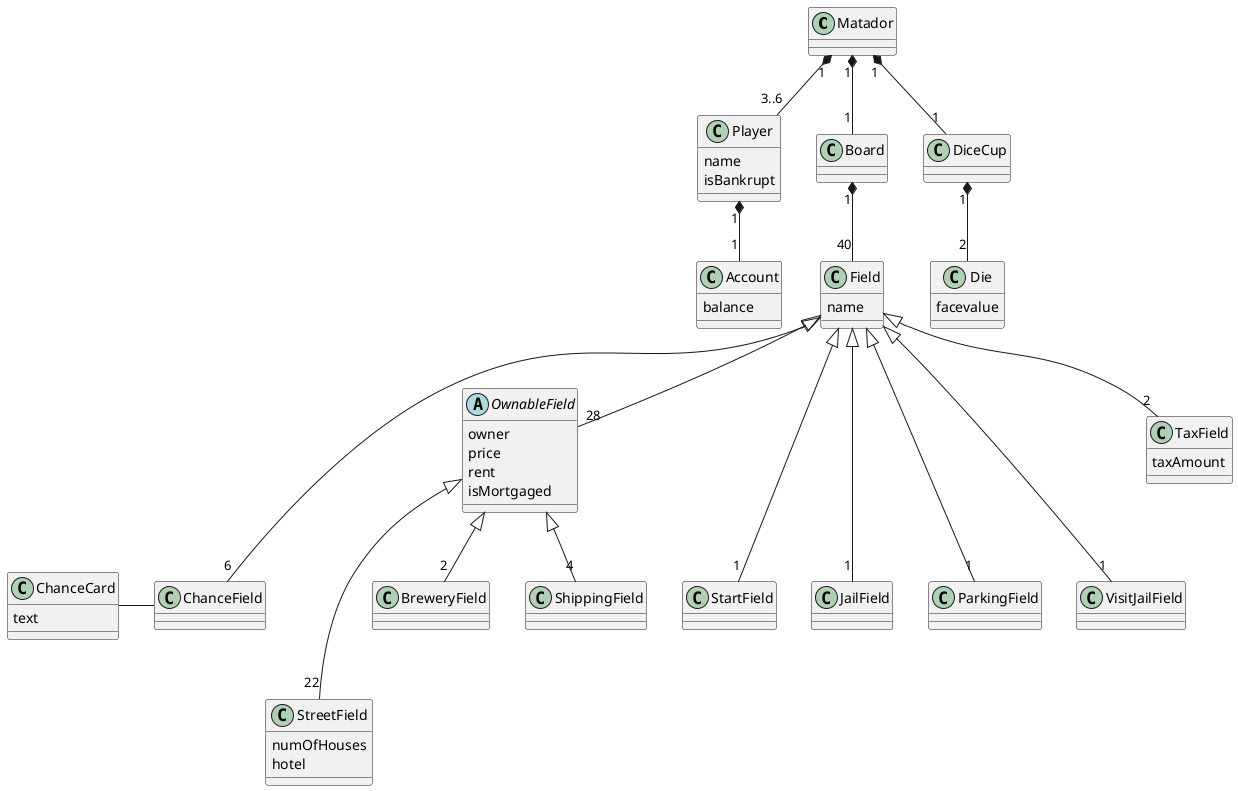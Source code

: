 @startuml
'https://plantuml.com/class-diagram
skinparam classAttributeIconSize 0

class Matador {

}

class Player {
    name
    isBankrupt
}

class Board {

}

class Field {
    name
}

class Account {
    balance
}

class DiceCup {

}

class Die {
    facevalue

}

class ChanceCard {
    text
}

abstract class OwnableField {
        owner
        price
        rent
        isMortgaged
}

class StartField {

}

class StreetField {
    numOfHouses
    hotel
}

class BreweryField {

}

class ShippingField {

}

class ChanceField {

}

class JailField {

}

class ParkingField {

}

class VisitJailField {

}

class TaxField {
    taxAmount
}

Matador "1" *-- "1" Board
Matador "1" *-- "1" DiceCup
Matador "1" *-- "3..6" Player
Player "1" *-- "1" Account
Board "1" *-- "40" Field
Field <|--- "1" StartField
OwnableField <|--- "22" StreetField
Field <|--- "6" ChanceField
Field <|--- "1" JailField
Field <|--- "1" ParkingField
Field <|--- "1" VisitJailField
ChanceCard - ChanceField
DiceCup "1" *-- "2" Die
Field <|-- "28" OwnableField
OwnableField <|-- "2" BreweryField
OwnableField <|-- "4" ShippingField
Field <|-- "2" TaxField


@enduml